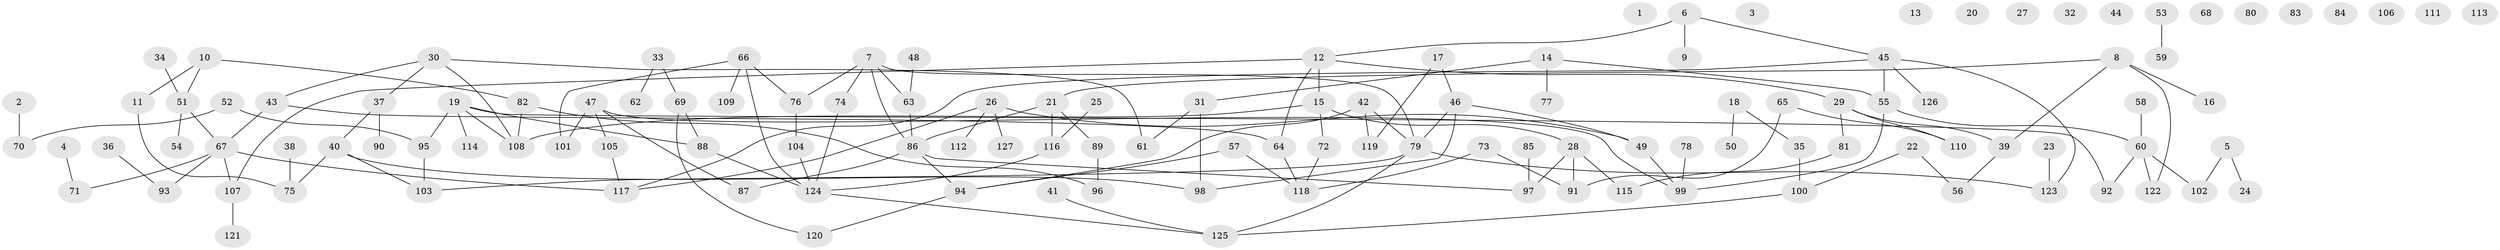 // Generated by graph-tools (version 1.1) at 2025/33/03/09/25 02:33:33]
// undirected, 127 vertices, 146 edges
graph export_dot {
graph [start="1"]
  node [color=gray90,style=filled];
  1;
  2;
  3;
  4;
  5;
  6;
  7;
  8;
  9;
  10;
  11;
  12;
  13;
  14;
  15;
  16;
  17;
  18;
  19;
  20;
  21;
  22;
  23;
  24;
  25;
  26;
  27;
  28;
  29;
  30;
  31;
  32;
  33;
  34;
  35;
  36;
  37;
  38;
  39;
  40;
  41;
  42;
  43;
  44;
  45;
  46;
  47;
  48;
  49;
  50;
  51;
  52;
  53;
  54;
  55;
  56;
  57;
  58;
  59;
  60;
  61;
  62;
  63;
  64;
  65;
  66;
  67;
  68;
  69;
  70;
  71;
  72;
  73;
  74;
  75;
  76;
  77;
  78;
  79;
  80;
  81;
  82;
  83;
  84;
  85;
  86;
  87;
  88;
  89;
  90;
  91;
  92;
  93;
  94;
  95;
  96;
  97;
  98;
  99;
  100;
  101;
  102;
  103;
  104;
  105;
  106;
  107;
  108;
  109;
  110;
  111;
  112;
  113;
  114;
  115;
  116;
  117;
  118;
  119;
  120;
  121;
  122;
  123;
  124;
  125;
  126;
  127;
  2 -- 70;
  4 -- 71;
  5 -- 24;
  5 -- 102;
  6 -- 9;
  6 -- 12;
  6 -- 45;
  7 -- 63;
  7 -- 74;
  7 -- 76;
  7 -- 79;
  7 -- 86;
  8 -- 16;
  8 -- 21;
  8 -- 39;
  8 -- 122;
  10 -- 11;
  10 -- 51;
  10 -- 82;
  11 -- 75;
  12 -- 15;
  12 -- 29;
  12 -- 64;
  12 -- 107;
  14 -- 31;
  14 -- 55;
  14 -- 77;
  15 -- 28;
  15 -- 72;
  15 -- 108;
  17 -- 46;
  17 -- 119;
  18 -- 35;
  18 -- 50;
  19 -- 88;
  19 -- 92;
  19 -- 95;
  19 -- 108;
  19 -- 114;
  21 -- 86;
  21 -- 89;
  21 -- 116;
  22 -- 56;
  22 -- 100;
  23 -- 123;
  25 -- 116;
  26 -- 49;
  26 -- 112;
  26 -- 117;
  26 -- 127;
  28 -- 91;
  28 -- 97;
  28 -- 115;
  29 -- 39;
  29 -- 81;
  29 -- 110;
  30 -- 37;
  30 -- 43;
  30 -- 61;
  30 -- 108;
  31 -- 61;
  31 -- 98;
  33 -- 62;
  33 -- 69;
  34 -- 51;
  35 -- 100;
  36 -- 93;
  37 -- 40;
  37 -- 90;
  38 -- 75;
  39 -- 56;
  40 -- 75;
  40 -- 98;
  40 -- 103;
  41 -- 125;
  42 -- 79;
  42 -- 94;
  42 -- 119;
  43 -- 64;
  43 -- 67;
  45 -- 55;
  45 -- 117;
  45 -- 123;
  45 -- 126;
  46 -- 49;
  46 -- 79;
  46 -- 98;
  47 -- 87;
  47 -- 99;
  47 -- 101;
  47 -- 105;
  48 -- 63;
  49 -- 99;
  51 -- 54;
  51 -- 67;
  52 -- 70;
  52 -- 95;
  53 -- 59;
  55 -- 60;
  55 -- 99;
  57 -- 94;
  57 -- 118;
  58 -- 60;
  60 -- 92;
  60 -- 102;
  60 -- 122;
  63 -- 86;
  64 -- 118;
  65 -- 91;
  65 -- 110;
  66 -- 76;
  66 -- 101;
  66 -- 109;
  66 -- 124;
  67 -- 71;
  67 -- 93;
  67 -- 107;
  67 -- 117;
  69 -- 88;
  69 -- 120;
  72 -- 118;
  73 -- 91;
  73 -- 118;
  74 -- 124;
  76 -- 104;
  78 -- 99;
  79 -- 103;
  79 -- 123;
  79 -- 125;
  81 -- 115;
  82 -- 96;
  82 -- 108;
  85 -- 97;
  86 -- 87;
  86 -- 94;
  86 -- 97;
  88 -- 124;
  89 -- 96;
  94 -- 120;
  95 -- 103;
  100 -- 125;
  104 -- 124;
  105 -- 117;
  107 -- 121;
  116 -- 124;
  124 -- 125;
}
